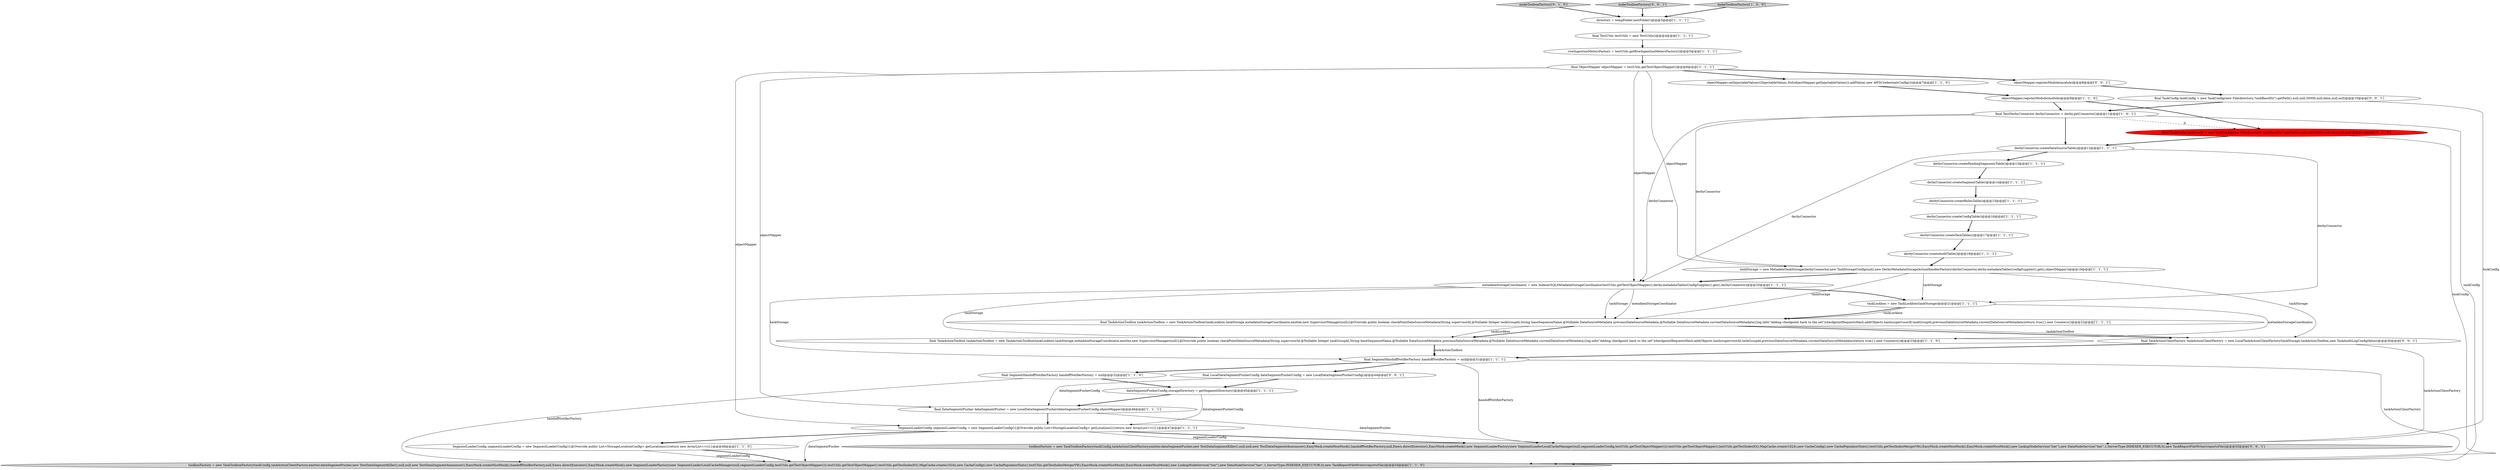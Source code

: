 digraph {
20 [style = filled, label = "derbyConnector.createAuditTable()@@@18@@@['1', '1', '1']", fillcolor = white, shape = ellipse image = "AAA0AAABBB1BBB"];
8 [style = filled, label = "final SegmentHandoffNotifierFactory handoffNotifierFactory = null@@@32@@@['1', '1', '0']", fillcolor = white, shape = ellipse image = "AAA0AAABBB1BBB"];
13 [style = filled, label = "SegmentLoaderConfig segmentLoaderConfig = new SegmentLoaderConfig(){@Override public List<StorageLocationConfig> getLocations(){return new ArrayList<>()}}@@@47@@@['1', '1', '1']", fillcolor = white, shape = ellipse image = "AAA0AAABBB1BBB"];
24 [style = filled, label = "dataSegmentPusherConfig.storageDirectory = getSegmentDirectory()@@@45@@@['1', '1', '1']", fillcolor = white, shape = ellipse image = "AAA0AAABBB1BBB"];
28 [style = filled, label = "makeToolboxFactory['0', '1', '0']", fillcolor = lightgray, shape = diamond image = "AAA0AAABBB2BBB"];
25 [style = filled, label = "final TaskActionToolbox taskActionToolbox = new TaskActionToolbox(taskLockbox,taskStorage,metadataStorageCoordinator,emitter,new SupervisorManager(null){@Override public boolean checkPointDataSourceMetadata(String supervisorId,@Nullable Integer taskGroupId,String baseSequenceName,@Nullable DataSourceMetadata previousDataSourceMetadata,@Nullable DataSourceMetadata currentDataSourceMetadata){log.info(\"Adding checkpoint hash to the set\")checkpointRequestsHash.add(Objects.hash(supervisorId,taskGroupId,previousDataSourceMetadata,currentDataSourceMetadata))return true}},new Counters())@@@22@@@['1', '1', '1']", fillcolor = white, shape = ellipse image = "AAA0AAABBB1BBB"];
0 [style = filled, label = "rowIngestionMetersFactory = testUtils.getRowIngestionMetersFactory()@@@5@@@['1', '1', '1']", fillcolor = white, shape = ellipse image = "AAA0AAABBB1BBB"];
31 [style = filled, label = "final TaskConfig taskConfig = new TaskConfig(new File(directory,\"taskBaseDir\").getPath(),null,null,50000,null,false,null,null)@@@10@@@['0', '0', '1']", fillcolor = white, shape = ellipse image = "AAA0AAABBB3BBB"];
4 [style = filled, label = "directory = tempFolder.newFolder()@@@3@@@['1', '1', '1']", fillcolor = white, shape = ellipse image = "AAA0AAABBB1BBB"];
6 [style = filled, label = "objectMapper.registerModule(module)@@@9@@@['1', '1', '0']", fillcolor = white, shape = ellipse image = "AAA0AAABBB1BBB"];
30 [style = filled, label = "final TaskActionClientFactory taskActionClientFactory = new LocalTaskActionClientFactory(taskStorage,taskActionToolbox,new TaskAuditLogConfig(false))@@@30@@@['0', '0', '1']", fillcolor = white, shape = ellipse image = "AAA0AAABBB3BBB"];
12 [style = filled, label = "objectMapper.setInjectableValues(((InjectableValues.Std)objectMapper.getInjectableValues()).addValue(,new AWSCredentialsConfig()))@@@7@@@['1', '1', '0']", fillcolor = white, shape = ellipse image = "AAA0AAABBB1BBB"];
10 [style = filled, label = "final ObjectMapper objectMapper = testUtils.getTestObjectMapper()@@@6@@@['1', '1', '1']", fillcolor = white, shape = ellipse image = "AAA0AAABBB1BBB"];
11 [style = filled, label = "final DataSegmentPusher dataSegmentPusher = new LocalDataSegmentPusher(dataSegmentPusherConfig,objectMapper)@@@46@@@['1', '1', '1']", fillcolor = white, shape = ellipse image = "AAA0AAABBB1BBB"];
16 [style = filled, label = "taskStorage = new MetadataTaskStorage(derbyConnector,new TaskStorageConfig(null),new DerbyMetadataStorageActionHandlerFactory(derbyConnector,derby.metadataTablesConfigSupplier().get(),objectMapper))@@@19@@@['1', '1', '1']", fillcolor = white, shape = ellipse image = "AAA0AAABBB1BBB"];
32 [style = filled, label = "toolboxFactory = new TaskToolboxFactory(taskConfig,taskActionClientFactory,emitter,dataSegmentPusher,new TestDataSegmentKiller(),null,null,new TestDataSegmentAnnouncer(),EasyMock.createNiceMock(),handoffNotifierFactory,null,Execs.directExecutor(),EasyMock.createMock(),new SegmentLoaderFactory(new SegmentLoaderLocalCacheManager(null,segmentLoaderConfig,testUtils.getTestObjectMapper())),testUtils.getTestObjectMapper(),testUtils.getTestIndexIO(),MapCache.create(1024),new CacheConfig(),new CachePopulatorStats(),testUtils.getTestIndexMergerV9(),EasyMock.createNiceMock(),EasyMock.createNiceMock(),new LookupNodeService(\"tier\"),new DataNodeService(\"tier\",1,ServerType.INDEXER_EXECUTOR,0),new TaskReportFileWriter(reportsFile))@@@53@@@['0', '0', '1']", fillcolor = lightgray, shape = ellipse image = "AAA0AAABBB3BBB"];
27 [style = filled, label = "final TaskConfig taskConfig = new TaskConfig(new File(directory,\"taskBaseDir\").getPath(),null,null,50000,null,true,null,null)@@@11@@@['0', '1', '0']", fillcolor = red, shape = ellipse image = "AAA1AAABBB2BBB"];
22 [style = filled, label = "taskLockbox = new TaskLockbox(taskStorage)@@@21@@@['1', '1', '1']", fillcolor = white, shape = ellipse image = "AAA0AAABBB1BBB"];
2 [style = filled, label = "metadataStorageCoordinator = new IndexerSQLMetadataStorageCoordinator(testUtils.getTestObjectMapper(),derby.metadataTablesConfigSupplier().get(),derbyConnector)@@@20@@@['1', '1', '1']", fillcolor = white, shape = ellipse image = "AAA0AAABBB1BBB"];
3 [style = filled, label = "final SegmentHandoffNotifierFactory handoffNotifierFactory = null@@@31@@@['1', '1', '1']", fillcolor = white, shape = ellipse image = "AAA0AAABBB1BBB"];
19 [style = filled, label = "derbyConnector.createPendingSegmentsTable()@@@13@@@['1', '1', '1']", fillcolor = white, shape = ellipse image = "AAA0AAABBB1BBB"];
29 [style = filled, label = "objectMapper.registerModule(module)@@@8@@@['0', '0', '1']", fillcolor = white, shape = ellipse image = "AAA0AAABBB3BBB"];
14 [style = filled, label = "final TaskActionToolbox taskActionToolbox = new TaskActionToolbox(taskLockbox,taskStorage,metadataStorageCoordinator,emitter,new SupervisorManager(null){@Override public boolean checkPointDataSourceMetadata(String supervisorId,@Nullable Integer taskGroupId,String baseSequenceName,@Nullable DataSourceMetadata previousDataSourceMetadata,@Nullable DataSourceMetadata currentDataSourceMetadata){log.info(\"Adding checkpoint hash to the set\")checkpointRequestsHash.add(Objects.hash(supervisorId,taskGroupId,previousDataSourceMetadata,currentDataSourceMetadata))return true}},new Counters())@@@23@@@['1', '1', '0']", fillcolor = white, shape = ellipse image = "AAA0AAABBB1BBB"];
34 [style = filled, label = "makeToolboxFactory['0', '0', '1']", fillcolor = lightgray, shape = diamond image = "AAA0AAABBB3BBB"];
15 [style = filled, label = "SegmentLoaderConfig segmentLoaderConfig = new SegmentLoaderConfig(){@Override public List<StorageLocationConfig> getLocations(){return new ArrayList<>()}}@@@48@@@['1', '1', '0']", fillcolor = white, shape = ellipse image = "AAA0AAABBB1BBB"];
1 [style = filled, label = "derbyConnector.createSegmentTable()@@@14@@@['1', '1', '1']", fillcolor = white, shape = ellipse image = "AAA0AAABBB1BBB"];
9 [style = filled, label = "derbyConnector.createConfigTable()@@@16@@@['1', '1', '1']", fillcolor = white, shape = ellipse image = "AAA0AAABBB1BBB"];
18 [style = filled, label = "final TestDerbyConnector derbyConnector = derby.getConnector()@@@11@@@['1', '0', '1']", fillcolor = white, shape = ellipse image = "AAA0AAABBB1BBB"];
26 [style = filled, label = "makeToolboxFactory['1', '0', '0']", fillcolor = lightgray, shape = diamond image = "AAA0AAABBB1BBB"];
33 [style = filled, label = "final LocalDataSegmentPusherConfig dataSegmentPusherConfig = new LocalDataSegmentPusherConfig()@@@44@@@['0', '0', '1']", fillcolor = white, shape = ellipse image = "AAA0AAABBB3BBB"];
5 [style = filled, label = "final TestUtils testUtils = new TestUtils()@@@4@@@['1', '1', '1']", fillcolor = white, shape = ellipse image = "AAA0AAABBB1BBB"];
17 [style = filled, label = "toolboxFactory = new TaskToolboxFactory(taskConfig,taskActionClientFactory,emitter,dataSegmentPusher,new TestDataSegmentKiller(),null,null,new TestDataSegmentAnnouncer(),EasyMock.createNiceMock(),handoffNotifierFactory,null,Execs.directExecutor(),EasyMock.createMock(),new SegmentLoaderFactory(new SegmentLoaderLocalCacheManager(null,segmentLoaderConfig,testUtils.getTestObjectMapper())),testUtils.getTestObjectMapper(),testUtils.getTestIndexIO(),MapCache.create(1024),new CacheConfig(),new CachePopulatorStats(),testUtils.getTestIndexMergerV9(),EasyMock.createNiceMock(),EasyMock.createNiceMock(),new LookupNodeService(\"tier\"),new DataNodeService(\"tier\",1,ServerType.INDEXER_EXECUTOR,0),new TaskReportFileWriter(reportsFile))@@@54@@@['1', '1', '0']", fillcolor = lightgray, shape = ellipse image = "AAA0AAABBB1BBB"];
23 [style = filled, label = "derbyConnector.createRulesTable()@@@15@@@['1', '1', '1']", fillcolor = white, shape = ellipse image = "AAA0AAABBB1BBB"];
7 [style = filled, label = "derbyConnector.createTaskTables()@@@17@@@['1', '1', '1']", fillcolor = white, shape = ellipse image = "AAA0AAABBB1BBB"];
21 [style = filled, label = "derbyConnector.createDataSourceTable()@@@12@@@['1', '1', '1']", fillcolor = white, shape = ellipse image = "AAA0AAABBB1BBB"];
8->17 [style = solid, label="handoffNotifierFactory"];
14->3 [style = bold, label=""];
21->2 [style = solid, label="derbyConnector"];
22->25 [style = bold, label=""];
10->16 [style = solid, label="objectMapper"];
18->16 [style = solid, label="derbyConnector"];
13->17 [style = solid, label="dataSegmentPusher"];
13->32 [style = bold, label=""];
10->11 [style = solid, label="objectMapper"];
21->19 [style = bold, label=""];
10->2 [style = solid, label="objectMapper"];
2->14 [style = solid, label="taskStorage"];
6->18 [style = bold, label=""];
25->30 [style = bold, label=""];
18->27 [style = dashed, label="0"];
29->31 [style = bold, label=""];
25->30 [style = solid, label="taskActionToolbox"];
30->32 [style = solid, label="taskActionClientFactory"];
3->32 [style = solid, label="handoffNotifierFactory"];
33->11 [style = solid, label="dataSegmentPusherConfig"];
31->18 [style = bold, label=""];
22->14 [style = solid, label="metadataStorageCoordinator"];
18->2 [style = solid, label="derbyConnector"];
25->14 [style = bold, label=""];
7->20 [style = bold, label=""];
3->33 [style = bold, label=""];
15->17 [style = solid, label="segmentLoaderConfig"];
16->2 [style = bold, label=""];
9->7 [style = bold, label=""];
27->17 [style = solid, label="taskConfig"];
12->6 [style = bold, label=""];
26->4 [style = bold, label=""];
16->25 [style = solid, label="taskStorage"];
10->13 [style = solid, label="objectMapper"];
1->23 [style = bold, label=""];
13->32 [style = solid, label="segmentLoaderConfig"];
2->25 [style = solid, label="taskStorage"];
6->27 [style = bold, label=""];
19->1 [style = bold, label=""];
15->17 [style = bold, label=""];
0->10 [style = bold, label=""];
3->17 [style = solid, label="taskActionClientFactory"];
22->25 [style = solid, label="taskLockbox"];
20->16 [style = bold, label=""];
21->22 [style = solid, label="derbyConnector"];
5->0 [style = bold, label=""];
10->29 [style = bold, label=""];
30->3 [style = bold, label=""];
14->3 [style = solid, label="taskActionToolbox"];
10->12 [style = bold, label=""];
24->11 [style = bold, label=""];
33->24 [style = bold, label=""];
3->8 [style = bold, label=""];
16->30 [style = solid, label="taskStorage"];
11->32 [style = solid, label="dataSegmentPusher"];
11->13 [style = bold, label=""];
31->32 [style = solid, label="taskConfig"];
34->4 [style = bold, label=""];
2->25 [style = solid, label="metadataStorageCoordinator"];
25->14 [style = solid, label="taskLockbox"];
13->15 [style = bold, label=""];
18->21 [style = bold, label=""];
16->22 [style = solid, label="taskStorage"];
2->3 [style = solid, label="taskStorage"];
2->22 [style = bold, label=""];
18->17 [style = solid, label="taskConfig"];
23->9 [style = bold, label=""];
27->21 [style = bold, label=""];
4->5 [style = bold, label=""];
28->4 [style = bold, label=""];
24->13 [style = solid, label="dataSegmentPusherConfig"];
8->24 [style = bold, label=""];
}

